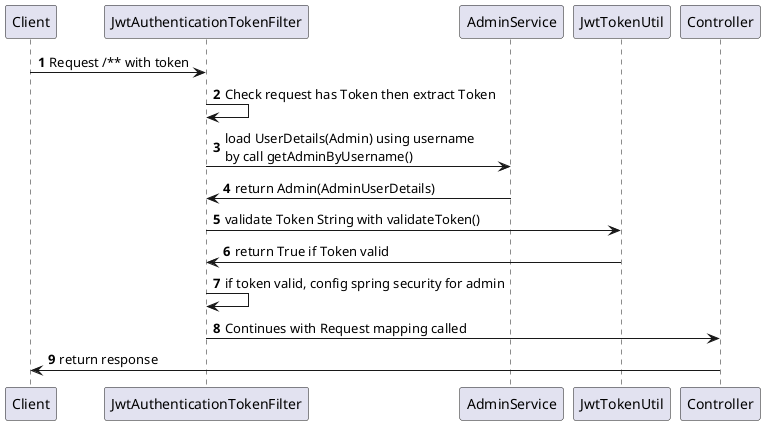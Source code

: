 @startuml
autonumber
Client -> JwtAuthenticationTokenFilter : Request /** with token
JwtAuthenticationTokenFilter -> JwtAuthenticationTokenFilter : Check request has Token then extract Token
JwtAuthenticationTokenFilter -> AdminService : load UserDetails(Admin) using username \nby call getAdminByUsername()
AdminService -> JwtAuthenticationTokenFilter : return Admin(AdminUserDetails)
JwtAuthenticationTokenFilter -> JwtTokenUtil : validate Token String with validateToken()
JwtTokenUtil -> JwtAuthenticationTokenFilter : return True if Token valid
JwtAuthenticationTokenFilter -> JwtAuthenticationTokenFilter : if token valid, config spring security for admin
JwtAuthenticationTokenFilter -> Controller : Continues with Request mapping called
Controller -> Client : return response
@enduml
